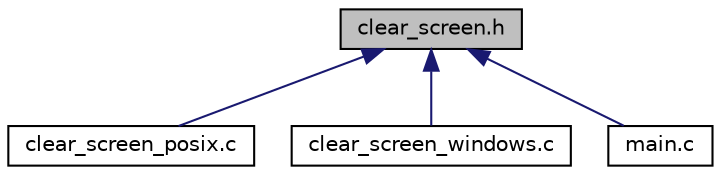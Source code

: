 digraph "clear_screen.h"
{
 // LATEX_PDF_SIZE
  edge [fontname="Helvetica",fontsize="10",labelfontname="Helvetica",labelfontsize="10"];
  node [fontname="Helvetica",fontsize="10",shape=record];
  Node1 [label="clear_screen.h",height=0.2,width=0.4,color="black", fillcolor="grey75", style="filled", fontcolor="black",tooltip=" "];
  Node1 -> Node2 [dir="back",color="midnightblue",fontsize="10",style="solid"];
  Node2 [label="clear_screen_posix.c",height=0.2,width=0.4,color="black", fillcolor="white", style="filled",URL="$clear__screen__posix_8c.html",tooltip=" "];
  Node1 -> Node3 [dir="back",color="midnightblue",fontsize="10",style="solid"];
  Node3 [label="clear_screen_windows.c",height=0.2,width=0.4,color="black", fillcolor="white", style="filled",URL="$clear__screen__windows_8c.html",tooltip=" "];
  Node1 -> Node4 [dir="back",color="midnightblue",fontsize="10",style="solid"];
  Node4 [label="main.c",height=0.2,width=0.4,color="black", fillcolor="white", style="filled",URL="$main_8c.html",tooltip=" "];
}
